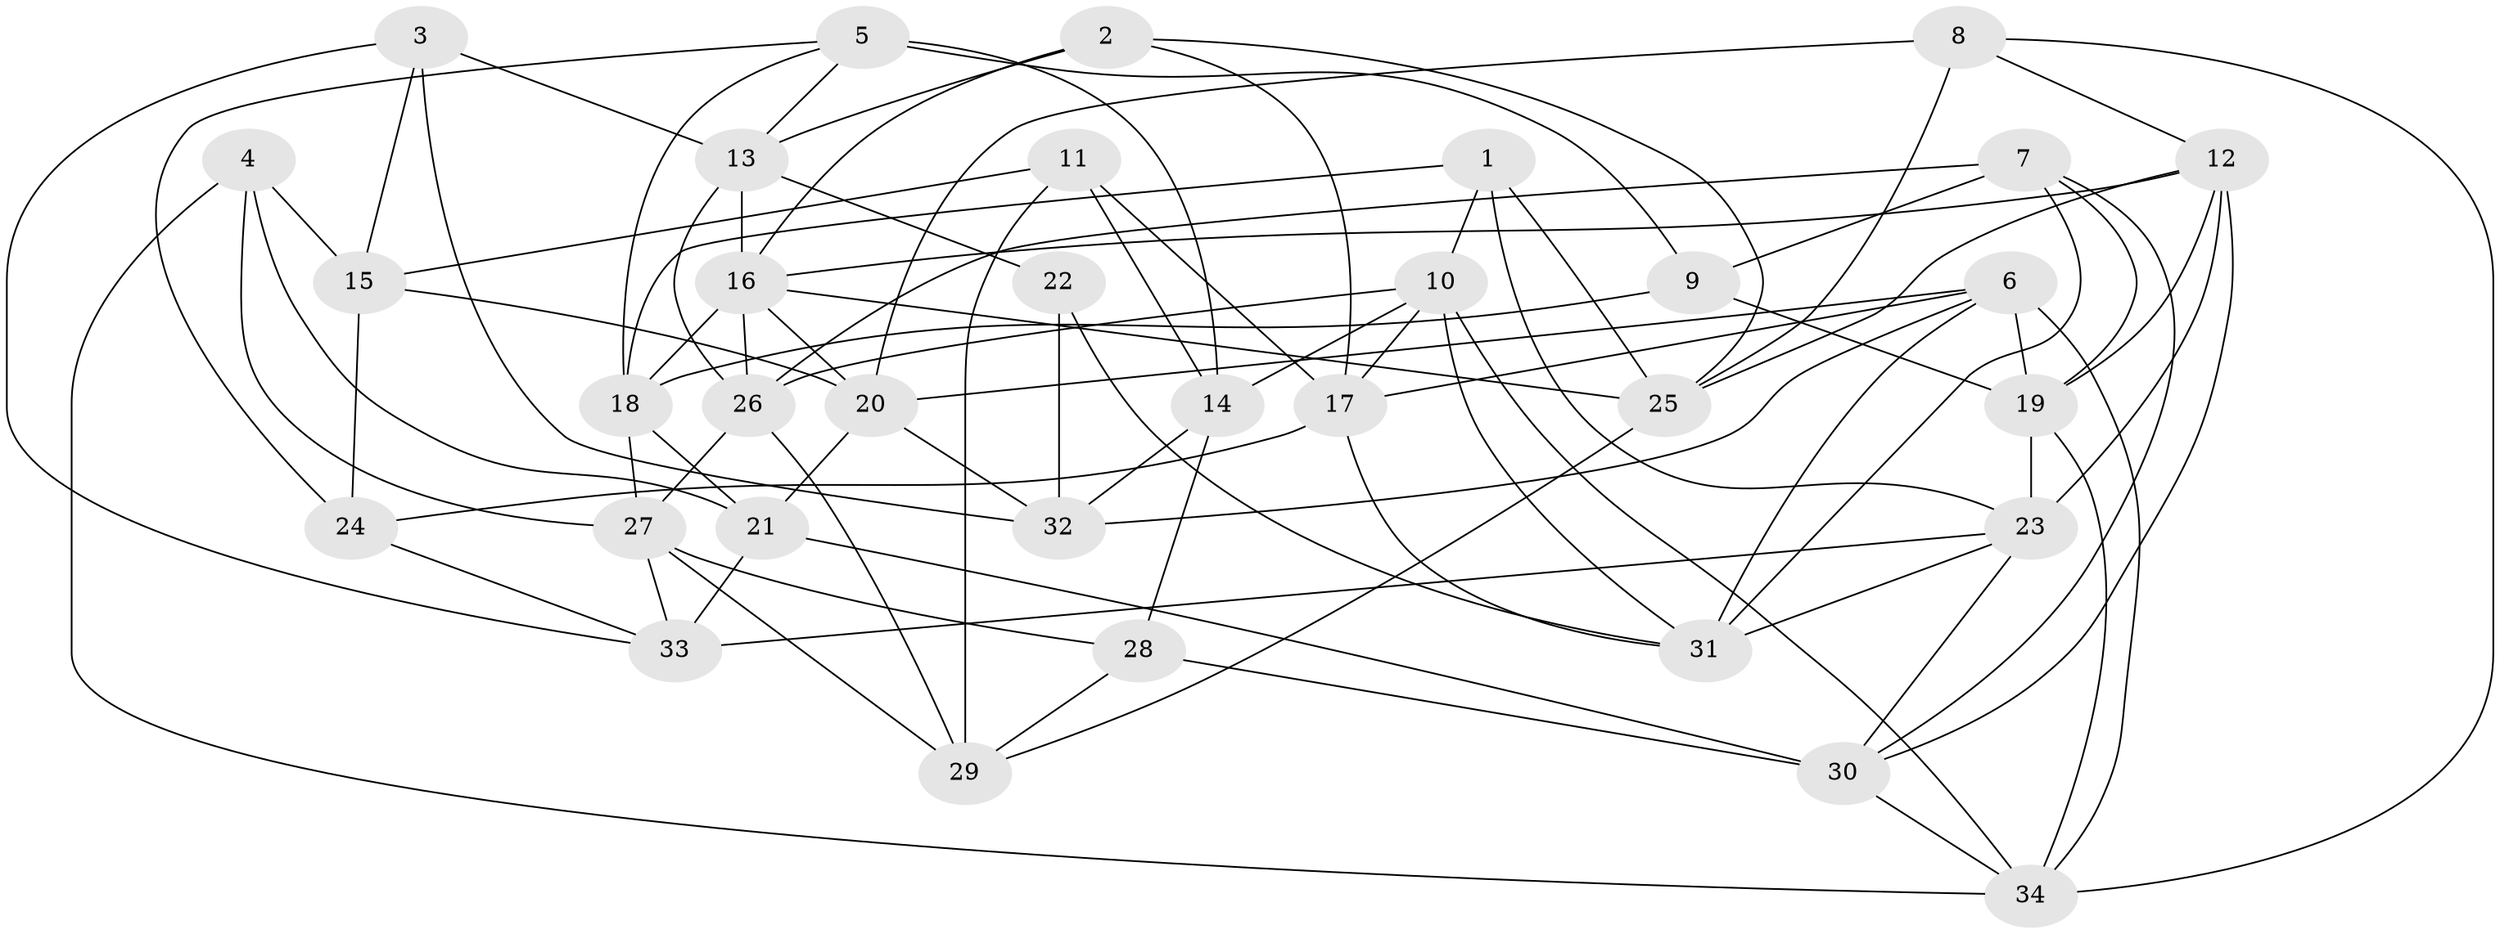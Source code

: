 // original degree distribution, {4: 1.0}
// Generated by graph-tools (version 1.1) at 2025/03/03/09/25 03:03:05]
// undirected, 34 vertices, 88 edges
graph export_dot {
graph [start="1"]
  node [color=gray90,style=filled];
  1;
  2;
  3;
  4;
  5;
  6;
  7;
  8;
  9;
  10;
  11;
  12;
  13;
  14;
  15;
  16;
  17;
  18;
  19;
  20;
  21;
  22;
  23;
  24;
  25;
  26;
  27;
  28;
  29;
  30;
  31;
  32;
  33;
  34;
  1 -- 10 [weight=1.0];
  1 -- 18 [weight=1.0];
  1 -- 23 [weight=1.0];
  1 -- 25 [weight=1.0];
  2 -- 13 [weight=1.0];
  2 -- 16 [weight=1.0];
  2 -- 17 [weight=1.0];
  2 -- 25 [weight=1.0];
  3 -- 13 [weight=1.0];
  3 -- 15 [weight=1.0];
  3 -- 32 [weight=1.0];
  3 -- 33 [weight=1.0];
  4 -- 15 [weight=1.0];
  4 -- 21 [weight=1.0];
  4 -- 27 [weight=1.0];
  4 -- 34 [weight=1.0];
  5 -- 9 [weight=2.0];
  5 -- 13 [weight=1.0];
  5 -- 14 [weight=1.0];
  5 -- 18 [weight=1.0];
  5 -- 24 [weight=1.0];
  6 -- 17 [weight=1.0];
  6 -- 19 [weight=1.0];
  6 -- 20 [weight=1.0];
  6 -- 31 [weight=1.0];
  6 -- 32 [weight=1.0];
  6 -- 34 [weight=1.0];
  7 -- 9 [weight=2.0];
  7 -- 19 [weight=1.0];
  7 -- 26 [weight=1.0];
  7 -- 30 [weight=1.0];
  7 -- 31 [weight=1.0];
  8 -- 12 [weight=1.0];
  8 -- 20 [weight=1.0];
  8 -- 25 [weight=1.0];
  8 -- 34 [weight=1.0];
  9 -- 18 [weight=1.0];
  9 -- 19 [weight=1.0];
  10 -- 14 [weight=1.0];
  10 -- 17 [weight=1.0];
  10 -- 26 [weight=1.0];
  10 -- 31 [weight=1.0];
  10 -- 34 [weight=1.0];
  11 -- 14 [weight=1.0];
  11 -- 15 [weight=1.0];
  11 -- 17 [weight=2.0];
  11 -- 29 [weight=2.0];
  12 -- 16 [weight=1.0];
  12 -- 19 [weight=1.0];
  12 -- 23 [weight=1.0];
  12 -- 25 [weight=1.0];
  12 -- 30 [weight=1.0];
  13 -- 16 [weight=2.0];
  13 -- 22 [weight=2.0];
  13 -- 26 [weight=1.0];
  14 -- 28 [weight=1.0];
  14 -- 32 [weight=2.0];
  15 -- 20 [weight=1.0];
  15 -- 24 [weight=2.0];
  16 -- 18 [weight=1.0];
  16 -- 20 [weight=1.0];
  16 -- 25 [weight=1.0];
  16 -- 26 [weight=1.0];
  17 -- 24 [weight=2.0];
  17 -- 31 [weight=1.0];
  18 -- 21 [weight=1.0];
  18 -- 27 [weight=1.0];
  19 -- 23 [weight=1.0];
  19 -- 34 [weight=1.0];
  20 -- 21 [weight=1.0];
  20 -- 32 [weight=1.0];
  21 -- 30 [weight=1.0];
  21 -- 33 [weight=2.0];
  22 -- 31 [weight=1.0];
  22 -- 32 [weight=1.0];
  23 -- 30 [weight=1.0];
  23 -- 31 [weight=1.0];
  23 -- 33 [weight=1.0];
  24 -- 33 [weight=1.0];
  25 -- 29 [weight=1.0];
  26 -- 27 [weight=1.0];
  26 -- 29 [weight=1.0];
  27 -- 28 [weight=1.0];
  27 -- 29 [weight=1.0];
  27 -- 33 [weight=1.0];
  28 -- 29 [weight=1.0];
  28 -- 30 [weight=1.0];
  30 -- 34 [weight=1.0];
}
